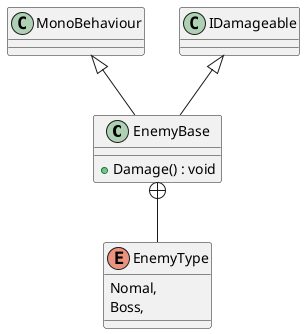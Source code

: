 @startuml
class EnemyBase {
    + Damage() : void
}
enum EnemyType {
    Nomal,
    Boss,
}
MonoBehaviour <|-- EnemyBase
IDamageable <|-- EnemyBase
EnemyBase +-- EnemyType
@enduml
